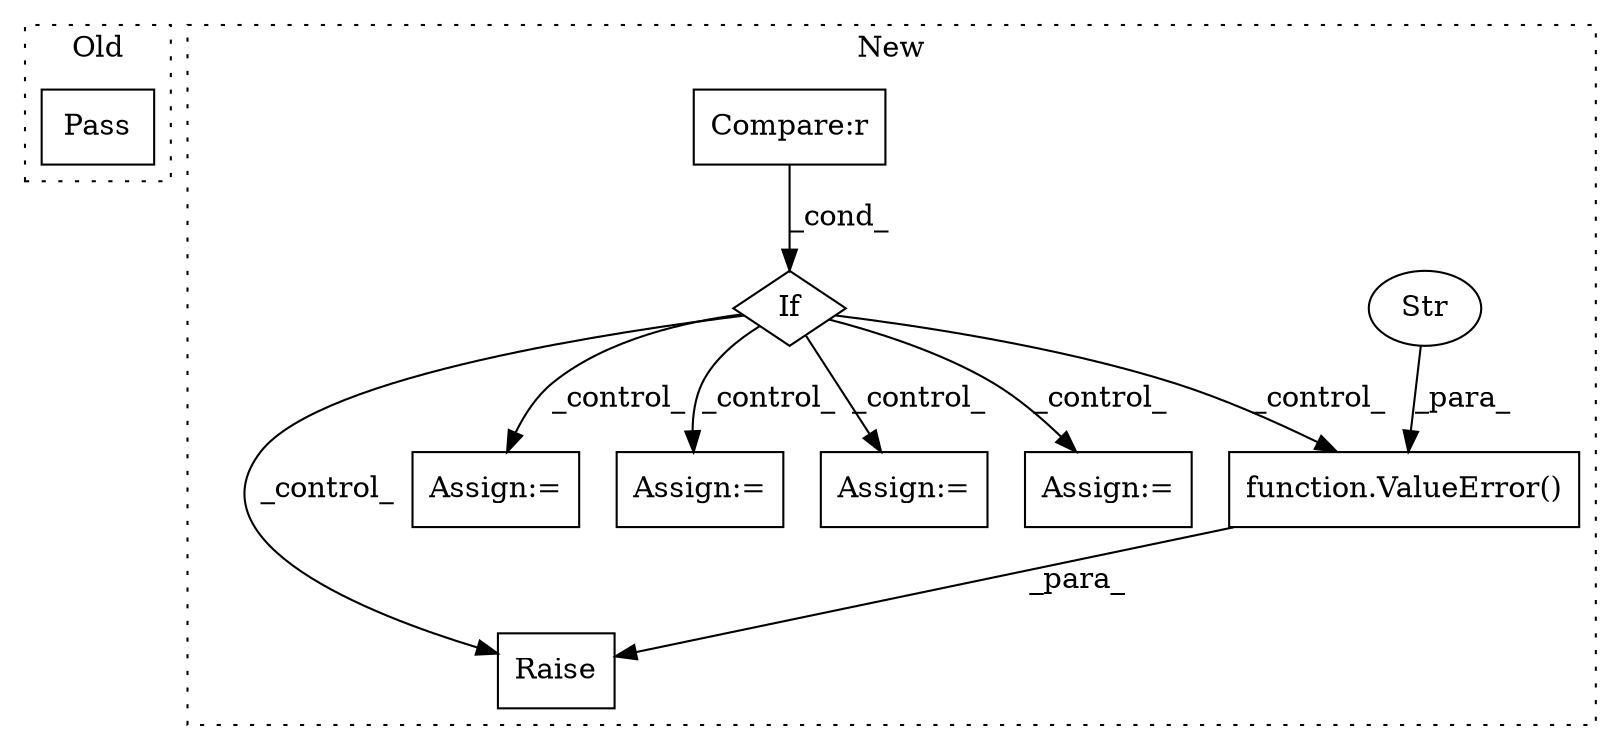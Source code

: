 digraph G {
subgraph cluster0 {
1 [label="Pass" a="62" s="846" l="4" shape="box"];
label = "Old";
style="dotted";
}
subgraph cluster1 {
2 [label="function.ValueError()" a="75" s="3769,3832" l="11,1" shape="box"];
3 [label="Raise" a="91" s="3763" l="6" shape="box"];
4 [label="If" a="96" s="3670" l="3" shape="diamond"];
5 [label="Str" a="66" s="3780" l="52" shape="ellipse"];
6 [label="Assign:=" a="68" s="3964" l="3" shape="box"];
7 [label="Compare:r" a="40" s="3673" l="36" shape="box"];
8 [label="Assign:=" a="68" s="3843" l="6" shape="box"];
9 [label="Assign:=" a="68" s="3904" l="3" shape="box"];
10 [label="Assign:=" a="68" s="3871" l="7" shape="box"];
label = "New";
style="dotted";
}
2 -> 3 [label="_para_"];
4 -> 2 [label="_control_"];
4 -> 6 [label="_control_"];
4 -> 9 [label="_control_"];
4 -> 8 [label="_control_"];
4 -> 10 [label="_control_"];
4 -> 3 [label="_control_"];
5 -> 2 [label="_para_"];
7 -> 4 [label="_cond_"];
}